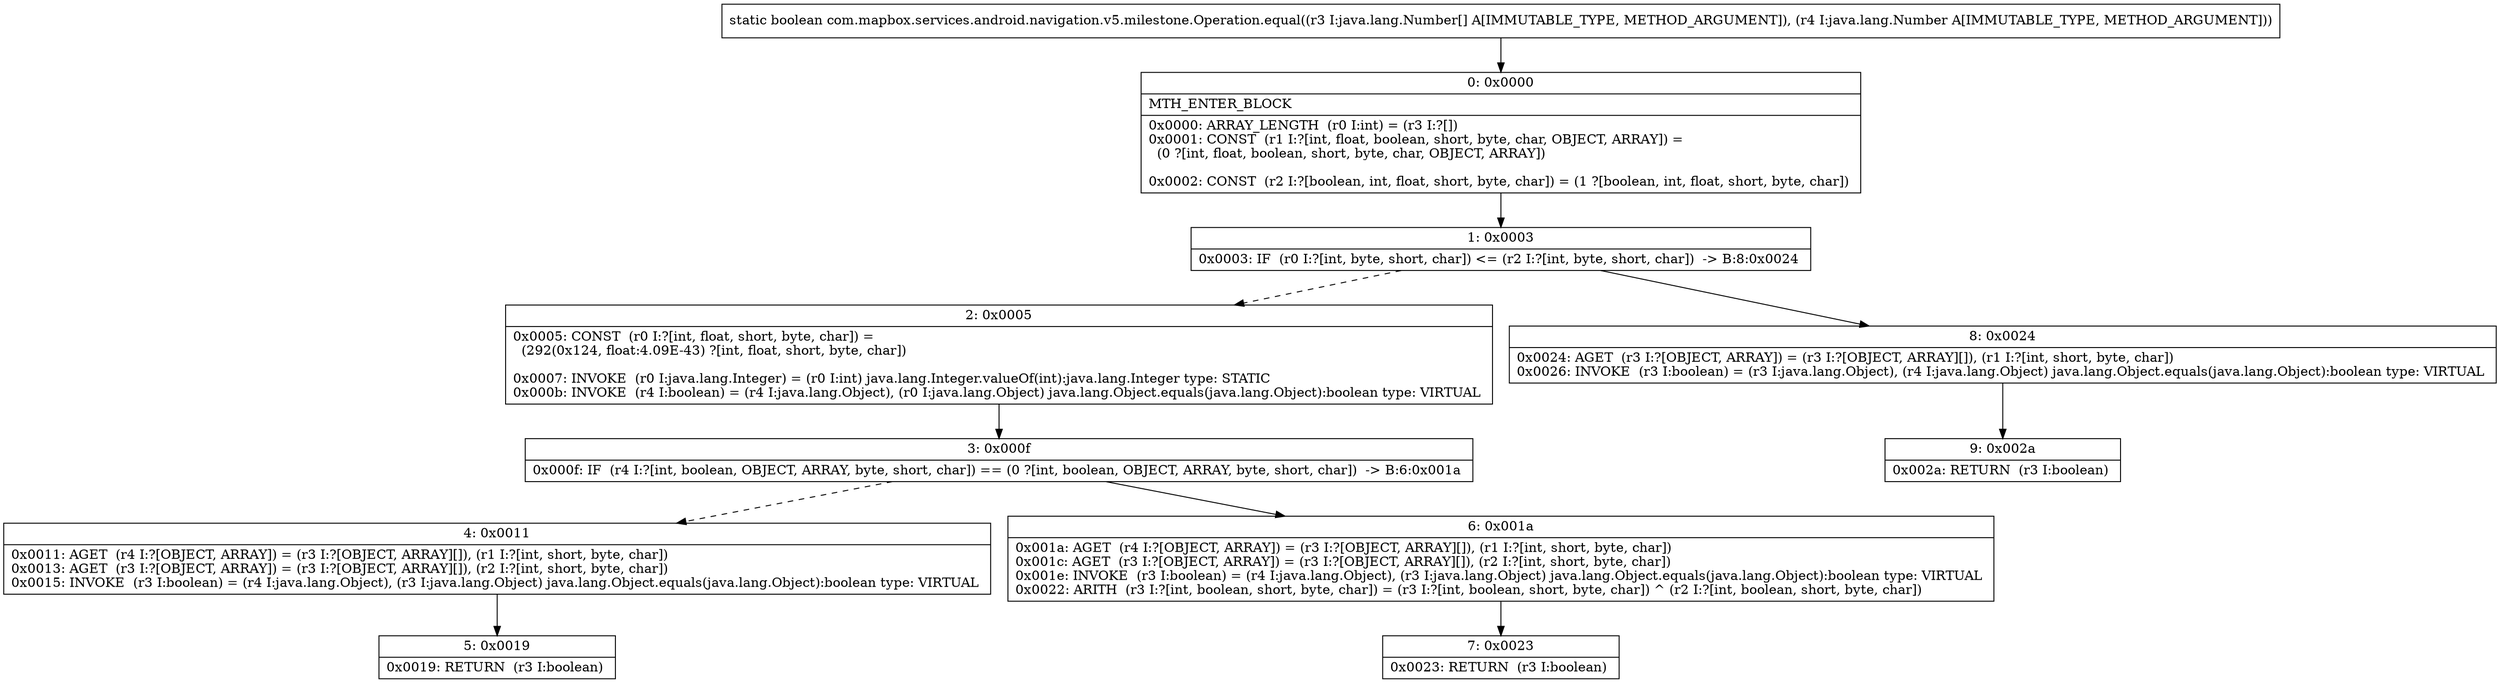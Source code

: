 digraph "CFG forcom.mapbox.services.android.navigation.v5.milestone.Operation.equal([Ljava\/lang\/Number;Ljava\/lang\/Number;)Z" {
Node_0 [shape=record,label="{0\:\ 0x0000|MTH_ENTER_BLOCK\l|0x0000: ARRAY_LENGTH  (r0 I:int) = (r3 I:?[]) \l0x0001: CONST  (r1 I:?[int, float, boolean, short, byte, char, OBJECT, ARRAY]) = \l  (0 ?[int, float, boolean, short, byte, char, OBJECT, ARRAY])\l \l0x0002: CONST  (r2 I:?[boolean, int, float, short, byte, char]) = (1 ?[boolean, int, float, short, byte, char]) \l}"];
Node_1 [shape=record,label="{1\:\ 0x0003|0x0003: IF  (r0 I:?[int, byte, short, char]) \<= (r2 I:?[int, byte, short, char])  \-\> B:8:0x0024 \l}"];
Node_2 [shape=record,label="{2\:\ 0x0005|0x0005: CONST  (r0 I:?[int, float, short, byte, char]) = \l  (292(0x124, float:4.09E\-43) ?[int, float, short, byte, char])\l \l0x0007: INVOKE  (r0 I:java.lang.Integer) = (r0 I:int) java.lang.Integer.valueOf(int):java.lang.Integer type: STATIC \l0x000b: INVOKE  (r4 I:boolean) = (r4 I:java.lang.Object), (r0 I:java.lang.Object) java.lang.Object.equals(java.lang.Object):boolean type: VIRTUAL \l}"];
Node_3 [shape=record,label="{3\:\ 0x000f|0x000f: IF  (r4 I:?[int, boolean, OBJECT, ARRAY, byte, short, char]) == (0 ?[int, boolean, OBJECT, ARRAY, byte, short, char])  \-\> B:6:0x001a \l}"];
Node_4 [shape=record,label="{4\:\ 0x0011|0x0011: AGET  (r4 I:?[OBJECT, ARRAY]) = (r3 I:?[OBJECT, ARRAY][]), (r1 I:?[int, short, byte, char]) \l0x0013: AGET  (r3 I:?[OBJECT, ARRAY]) = (r3 I:?[OBJECT, ARRAY][]), (r2 I:?[int, short, byte, char]) \l0x0015: INVOKE  (r3 I:boolean) = (r4 I:java.lang.Object), (r3 I:java.lang.Object) java.lang.Object.equals(java.lang.Object):boolean type: VIRTUAL \l}"];
Node_5 [shape=record,label="{5\:\ 0x0019|0x0019: RETURN  (r3 I:boolean) \l}"];
Node_6 [shape=record,label="{6\:\ 0x001a|0x001a: AGET  (r4 I:?[OBJECT, ARRAY]) = (r3 I:?[OBJECT, ARRAY][]), (r1 I:?[int, short, byte, char]) \l0x001c: AGET  (r3 I:?[OBJECT, ARRAY]) = (r3 I:?[OBJECT, ARRAY][]), (r2 I:?[int, short, byte, char]) \l0x001e: INVOKE  (r3 I:boolean) = (r4 I:java.lang.Object), (r3 I:java.lang.Object) java.lang.Object.equals(java.lang.Object):boolean type: VIRTUAL \l0x0022: ARITH  (r3 I:?[int, boolean, short, byte, char]) = (r3 I:?[int, boolean, short, byte, char]) ^ (r2 I:?[int, boolean, short, byte, char]) \l}"];
Node_7 [shape=record,label="{7\:\ 0x0023|0x0023: RETURN  (r3 I:boolean) \l}"];
Node_8 [shape=record,label="{8\:\ 0x0024|0x0024: AGET  (r3 I:?[OBJECT, ARRAY]) = (r3 I:?[OBJECT, ARRAY][]), (r1 I:?[int, short, byte, char]) \l0x0026: INVOKE  (r3 I:boolean) = (r3 I:java.lang.Object), (r4 I:java.lang.Object) java.lang.Object.equals(java.lang.Object):boolean type: VIRTUAL \l}"];
Node_9 [shape=record,label="{9\:\ 0x002a|0x002a: RETURN  (r3 I:boolean) \l}"];
MethodNode[shape=record,label="{static boolean com.mapbox.services.android.navigation.v5.milestone.Operation.equal((r3 I:java.lang.Number[] A[IMMUTABLE_TYPE, METHOD_ARGUMENT]), (r4 I:java.lang.Number A[IMMUTABLE_TYPE, METHOD_ARGUMENT])) }"];
MethodNode -> Node_0;
Node_0 -> Node_1;
Node_1 -> Node_2[style=dashed];
Node_1 -> Node_8;
Node_2 -> Node_3;
Node_3 -> Node_4[style=dashed];
Node_3 -> Node_6;
Node_4 -> Node_5;
Node_6 -> Node_7;
Node_8 -> Node_9;
}

